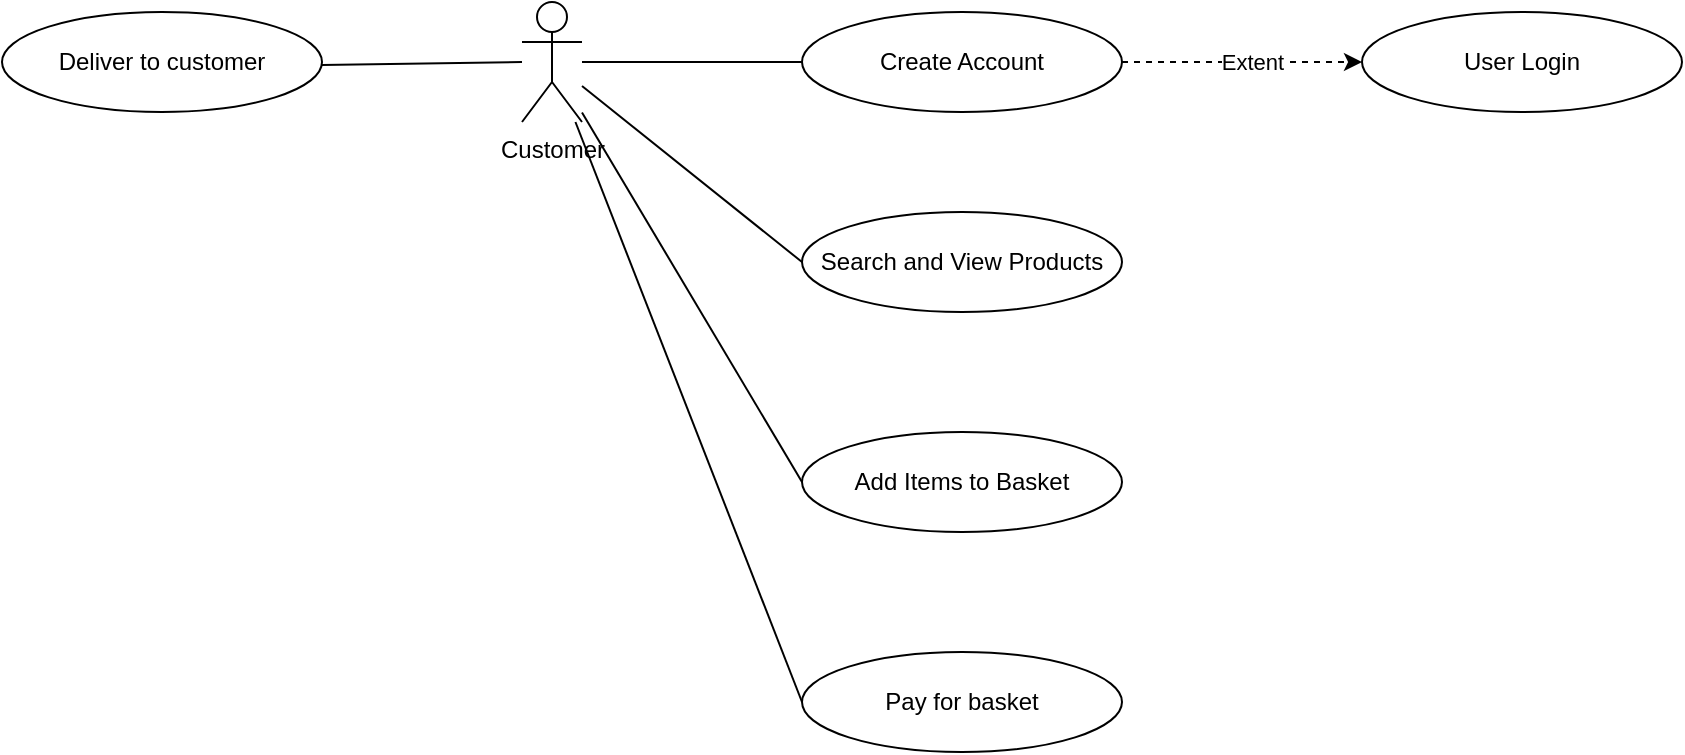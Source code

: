 <mxfile>
    <diagram id="TQ_wWoU08rlQZqA6D2ld" name="Page-1">
        <mxGraphModel dx="910" dy="844" grid="1" gridSize="10" guides="1" tooltips="1" connect="1" arrows="1" fold="1" page="1" pageScale="1" pageWidth="850" pageHeight="1100" math="0" shadow="0">
            <root>
                <mxCell id="0"/>
                <mxCell id="1" parent="0"/>
                <mxCell id="4" style="edgeStyle=none;html=1;endArrow=none;endFill=0;" edge="1" parent="1" source="2" target="3">
                    <mxGeometry relative="1" as="geometry"/>
                </mxCell>
                <mxCell id="2" value="Deliver to customer" style="ellipse;whiteSpace=wrap;html=1;" vertex="1" parent="1">
                    <mxGeometry x="80" y="130" width="160" height="50" as="geometry"/>
                </mxCell>
                <mxCell id="12" style="edgeStyle=none;html=1;entryX=0;entryY=0.5;entryDx=0;entryDy=0;endArrow=none;endFill=0;" edge="1" parent="1" source="3" target="5">
                    <mxGeometry relative="1" as="geometry"/>
                </mxCell>
                <mxCell id="13" style="edgeStyle=none;html=1;entryX=0;entryY=0.5;entryDx=0;entryDy=0;endArrow=none;endFill=0;" edge="1" parent="1" source="3" target="6">
                    <mxGeometry relative="1" as="geometry"/>
                </mxCell>
                <mxCell id="14" style="edgeStyle=none;html=1;entryX=0;entryY=0.5;entryDx=0;entryDy=0;endArrow=none;endFill=0;" edge="1" parent="1" source="3" target="7">
                    <mxGeometry relative="1" as="geometry"/>
                </mxCell>
                <mxCell id="15" style="edgeStyle=none;html=1;entryX=0;entryY=0.5;entryDx=0;entryDy=0;endArrow=none;endFill=0;" edge="1" parent="1" source="3" target="8">
                    <mxGeometry relative="1" as="geometry"/>
                </mxCell>
                <mxCell id="3" value="Customer" style="shape=umlActor;verticalLabelPosition=bottom;verticalAlign=top;html=1;outlineConnect=0;" vertex="1" parent="1">
                    <mxGeometry x="340" y="125" width="30" height="60" as="geometry"/>
                </mxCell>
                <mxCell id="10" style="edgeStyle=none;html=1;entryX=0;entryY=0.5;entryDx=0;entryDy=0;endArrow=classic;endFill=1;dashed=1;" edge="1" parent="1" source="5" target="9">
                    <mxGeometry relative="1" as="geometry"/>
                </mxCell>
                <mxCell id="11" value="Extent" style="edgeLabel;html=1;align=center;verticalAlign=middle;resizable=0;points=[];" vertex="1" connectable="0" parent="10">
                    <mxGeometry x="0.083" relative="1" as="geometry">
                        <mxPoint as="offset"/>
                    </mxGeometry>
                </mxCell>
                <mxCell id="5" value="Create Account" style="ellipse;whiteSpace=wrap;html=1;" vertex="1" parent="1">
                    <mxGeometry x="480" y="130" width="160" height="50" as="geometry"/>
                </mxCell>
                <mxCell id="6" value="Search and View Products" style="ellipse;whiteSpace=wrap;html=1;" vertex="1" parent="1">
                    <mxGeometry x="480" y="230" width="160" height="50" as="geometry"/>
                </mxCell>
                <mxCell id="7" value="Add Items to Basket" style="ellipse;whiteSpace=wrap;html=1;" vertex="1" parent="1">
                    <mxGeometry x="480" y="340" width="160" height="50" as="geometry"/>
                </mxCell>
                <mxCell id="8" value="Pay for basket" style="ellipse;whiteSpace=wrap;html=1;" vertex="1" parent="1">
                    <mxGeometry x="480" y="450" width="160" height="50" as="geometry"/>
                </mxCell>
                <mxCell id="9" value="User Login" style="ellipse;whiteSpace=wrap;html=1;" vertex="1" parent="1">
                    <mxGeometry x="760" y="130" width="160" height="50" as="geometry"/>
                </mxCell>
            </root>
        </mxGraphModel>
    </diagram>
</mxfile>